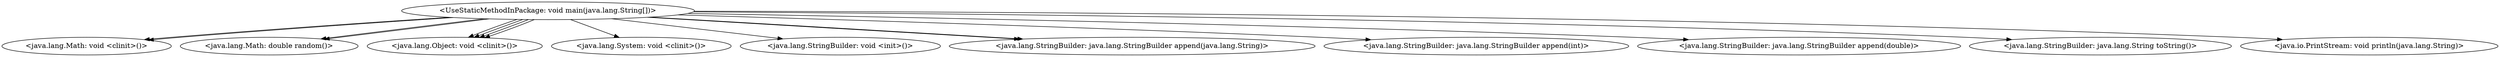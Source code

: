 digraph "call-graph" {
    "<UseStaticMethodInPackage: void main(java.lang.String[])>"
    "<java.lang.Math: void <clinit>()>"
    "<UseStaticMethodInPackage: void main(java.lang.String[])>"->"<java.lang.Math: void <clinit>()>";
    "<java.lang.Math: double random()>"
    "<UseStaticMethodInPackage: void main(java.lang.String[])>"->"<java.lang.Math: double random()>";
    "<UseStaticMethodInPackage: void main(java.lang.String[])>"->"<java.lang.Math: double random()>";
    "<java.lang.Object: void <clinit>()>"
    "<UseStaticMethodInPackage: void main(java.lang.String[])>"->"<java.lang.Object: void <clinit>()>";
    "<UseStaticMethodInPackage: void main(java.lang.String[])>"->"<java.lang.Math: void <clinit>()>";
    "<UseStaticMethodInPackage: void main(java.lang.String[])>"->"<java.lang.Object: void <clinit>()>";
    "<UseStaticMethodInPackage: void main(java.lang.String[])>"->"<java.lang.Object: void <clinit>()>";
    "<java.lang.System: void <clinit>()>"
    "<UseStaticMethodInPackage: void main(java.lang.String[])>"->"<java.lang.System: void <clinit>()>";
    "<UseStaticMethodInPackage: void main(java.lang.String[])>"->"<java.lang.Object: void <clinit>()>";
    "<java.lang.StringBuilder: void <init>()>"
    "<UseStaticMethodInPackage: void main(java.lang.String[])>"->"<java.lang.StringBuilder: void <init>()>";
    "<java.lang.StringBuilder: java.lang.StringBuilder append(java.lang.String)>"
    "<UseStaticMethodInPackage: void main(java.lang.String[])>"->"<java.lang.StringBuilder: java.lang.StringBuilder append(java.lang.String)>";
    "<java.lang.StringBuilder: java.lang.StringBuilder append(int)>"
    "<UseStaticMethodInPackage: void main(java.lang.String[])>"->"<java.lang.StringBuilder: java.lang.StringBuilder append(int)>";
    "<UseStaticMethodInPackage: void main(java.lang.String[])>"->"<java.lang.StringBuilder: java.lang.StringBuilder append(java.lang.String)>";
    "<java.lang.StringBuilder: java.lang.StringBuilder append(double)>"
    "<UseStaticMethodInPackage: void main(java.lang.String[])>"->"<java.lang.StringBuilder: java.lang.StringBuilder append(double)>";
    "<java.lang.StringBuilder: java.lang.String toString()>"
    "<UseStaticMethodInPackage: void main(java.lang.String[])>"->"<java.lang.StringBuilder: java.lang.String toString()>";
    "<java.io.PrintStream: void println(java.lang.String)>"
    "<UseStaticMethodInPackage: void main(java.lang.String[])>"->"<java.io.PrintStream: void println(java.lang.String)>";
}
